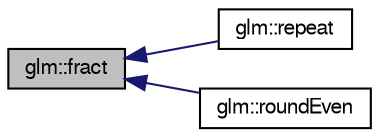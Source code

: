 digraph G
{
  bgcolor="transparent";
  edge [fontname="FreeSans",fontsize=10,labelfontname="FreeSans",labelfontsize=10];
  node [fontname="FreeSans",fontsize=10,shape=record];
  rankdir=LR;
  Node1 [label="glm::fract",height=0.2,width=0.4,color="black", fillcolor="grey75", style="filled" fontcolor="black"];
  Node1 -> Node2 [dir=back,color="midnightblue",fontsize=10,style="solid"];
  Node2 [label="glm::repeat",height=0.2,width=0.4,color="black",URL="$group__gtx__wrap.html#g0e136d75883428ad7d9c19611290d77a"];
  Node1 -> Node3 [dir=back,color="midnightblue",fontsize=10,style="solid"];
  Node3 [label="glm::roundEven",height=0.2,width=0.4,color="black",URL="$group__core__func__common.html#ge07e5945cc0443ab91a28da0aa2ba864"];
}
